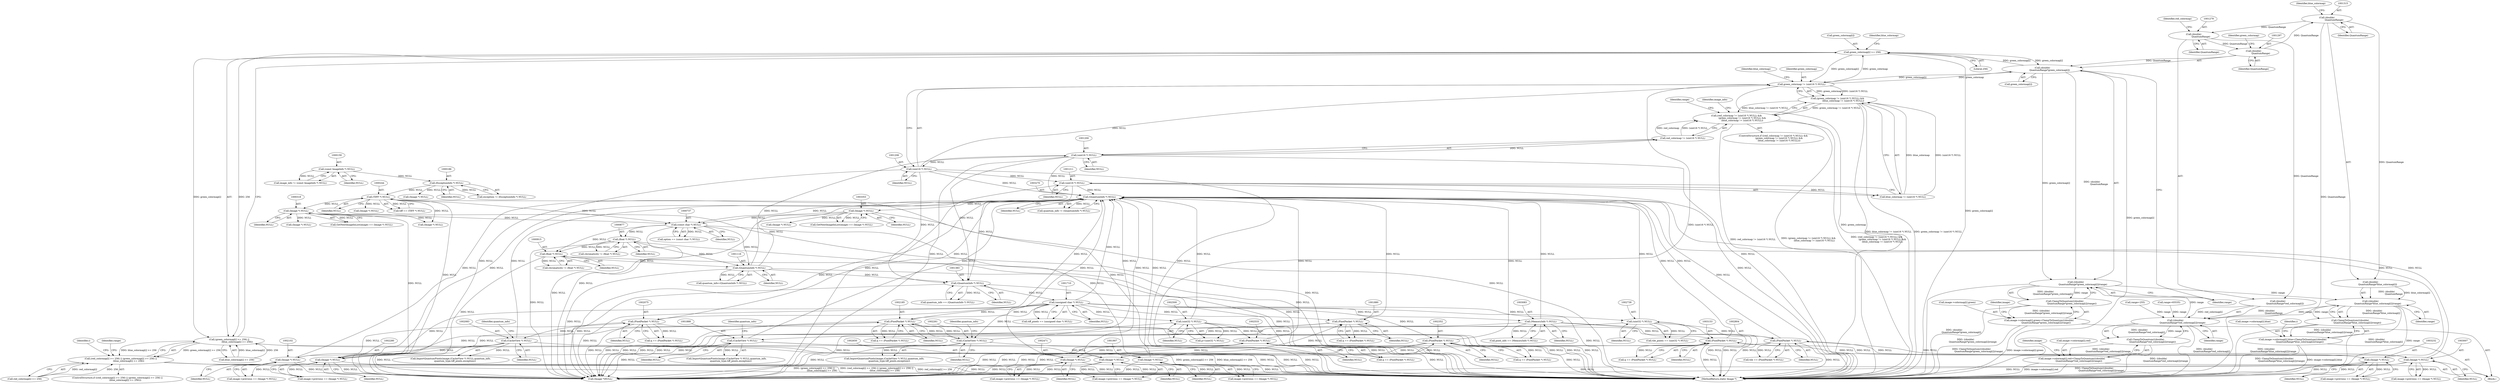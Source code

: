 digraph "0_ImageMagick_c073a7712d82476b5fbee74856c46b88af9c3175@array" {
"1001238" [label="(Call,green_colormap[i] >= 256)"];
"1001295" [label="(Call,(double)\n                    QuantumRange*green_colormap[i])"];
"1001296" [label="(Call,(double)\n                    QuantumRange)"];
"1001278" [label="(Call,(double)\n                    QuantumRange)"];
"1001314" [label="(Call,(double)\n                    QuantumRange)"];
"1001238" [label="(Call,green_colormap[i] >= 256)"];
"1001203" [label="(Call,green_colormap != (uint16 *) NULL)"];
"1001205" [label="(Call,(uint16 *) NULL)"];
"1001199" [label="(Call,(uint16 *) NULL)"];
"1001115" [label="(Call,(QuantumInfo *) NULL)"];
"1000876" [label="(Call,(float *) NULL)"];
"1000736" [label="(Call,(const char *) NULL)"];
"1003269" [label="(Call,(QuantumInfo *) NULL)"];
"1002101" [label="(Call,(Image *) NULL)"];
"1002082" [label="(Call,(CacheView *) NULL)"];
"1002074" [label="(Call,(PixelPacket *) NULL)"];
"1001709" [label="(Call,(unsigned char *) NULL)"];
"1001382" [label="(Call,(QuantumInfo *) NULL)"];
"1001210" [label="(Call,(uint16 *) NULL)"];
"1002532" [label="(Call,(PixelPacket *) NULL)"];
"1002649" [label="(Call,(Image *) NULL)"];
"1002499" [label="(Call,(uint32 *) NULL)"];
"1002184" [label="(Call,(PixelPacket *) NULL)"];
"1002279" [label="(Call,(Image *) NULL)"];
"1002260" [label="(Call,(CacheView *) NULL)"];
"1001887" [label="(Call,(CacheView *) NULL)"];
"1001879" [label="(Call,(PixelPacket *) NULL)"];
"1001906" [label="(Call,(Image *) NULL)"];
"1003231" [label="(Call,(Image *) NULL)"];
"1003152" [label="(Call,(PixelPacket *) NULL)"];
"1003082" [label="(Call,(MemoryInfo *) NULL)"];
"1002351" [label="(Call,(PixelPacket *) NULL)"];
"1002470" [label="(Call,(Image *) NULL)"];
"1002738" [label="(Call,(uint32 *) NULL)"];
"1002803" [label="(Call,(PixelPacket *) NULL)"];
"1003006" [label="(Call,(Image *) NULL)"];
"1000317" [label="(Call,(Image *) NULL)"];
"1000243" [label="(Call,(TIFF *) NULL)"];
"1000185" [label="(Call,(ExceptionInfo *) NULL)"];
"1000158" [label="(Call,(const ImageInfo *) NULL)"];
"1003352" [label="(Call,(Image *) NULL)"];
"1000914" [label="(Call,(float *) NULL)"];
"1001202" [label="(Call,(green_colormap != (uint16 *) NULL) &&\n                (blue_colormap != (uint16 *) NULL))"];
"1001196" [label="(Call,(red_colormap != (uint16 *) NULL) &&\n                (green_colormap != (uint16 *) NULL) &&\n                (blue_colormap != (uint16 *) NULL))"];
"1001237" [label="(Call,(green_colormap[i] >= 256) ||\n                      (blue_colormap[i] >= 256))"];
"1001231" [label="(Call,(red_colormap[i] >= 256) || (green_colormap[i] >= 256) ||\n                      (blue_colormap[i] >= 256))"];
"1001294" [label="(Call,((double)\n                    QuantumRange*green_colormap[i])/range)"];
"1001293" [label="(Call,ClampToQuantum(((double)\n                    QuantumRange*green_colormap[i])/range))"];
"1001285" [label="(Call,image->colormap[i].green=ClampToQuantum(((double)\n                    QuantumRange*green_colormap[i])/range))"];
"1001312" [label="(Call,((double)\n                    QuantumRange*blue_colormap[i])/range)"];
"1001276" [label="(Call,((double)\n                    QuantumRange*red_colormap[i])/range)"];
"1001275" [label="(Call,ClampToQuantum(((double)\n                    QuantumRange*red_colormap[i])/range))"];
"1001267" [label="(Call,image->colormap[i].red=ClampToQuantum(((double)\n                    QuantumRange*red_colormap[i])/range))"];
"1001311" [label="(Call,ClampToQuantum(((double)\n                    QuantumRange*blue_colormap[i])/range))"];
"1001303" [label="(Call,image->colormap[i].blue=ClampToQuantum(((double)\n                    QuantumRange*blue_colormap[i])/range))"];
"1001320" [label="(Identifier,range)"];
"1002097" [label="(Call,image->previous == (Image *) NULL)"];
"1001249" [label="(Call,range=65535)"];
"1001294" [label="(Call,((double)\n                    QuantumRange*green_colormap[i])/range)"];
"1002279" [label="(Call,(Image *) NULL)"];
"1002738" [label="(Call,(uint32 *) NULL)"];
"1001382" [label="(Call,(QuantumInfo *) NULL)"];
"1002186" [label="(Identifier,NULL)"];
"1002351" [label="(Call,(PixelPacket *) NULL)"];
"1003152" [label="(Call,(PixelPacket *) NULL)"];
"1001906" [label="(Call,(Image *) NULL)"];
"1001280" [label="(Identifier,QuantumRange)"];
"1001275" [label="(Call,ClampToQuantum(((double)\n                    QuantumRange*red_colormap[i])/range))"];
"1000252" [label="(Call,(Image *) NULL)"];
"1001199" [label="(Call,(uint16 *) NULL)"];
"1001115" [label="(Call,(QuantumInfo *) NULL)"];
"1002184" [label="(Call,(PixelPacket *) NULL)"];
"1003361" [label="(Call,(Image *) NULL)"];
"1001908" [label="(Identifier,NULL)"];
"1003082" [label="(Call,(MemoryInfo *) NULL)"];
"1001277" [label="(Call,(double)\n                    QuantumRange*red_colormap[i])"];
"1000912" [label="(Call,chromaticity != (float *) NULL)"];
"1001885" [label="(Call,ImportQuantumPixels(image,(CacheView *) NULL,quantum_info,\n            quantum_type,tiff_pixels,exception))"];
"1001285" [label="(Call,image->colormap[i].green=ClampToQuantum(((double)\n                    QuantumRange*green_colormap[i])/range))"];
"1001208" [label="(Call,blue_colormap != (uint16 *) NULL)"];
"1002534" [label="(Identifier,NULL)"];
"1000241" [label="(Call,tiff == (TIFF *) NULL)"];
"1000215" [label="(Call,(Image *) NULL)"];
"1001881" [label="(Identifier,NULL)"];
"1002501" [label="(Identifier,NULL)"];
"1001380" [label="(Call,quantum_info == (QuantumInfo *) NULL)"];
"1002349" [label="(Call,q == (PixelPacket *) NULL)"];
"1003002" [label="(Call,image->previous == (Image *) NULL)"];
"1001707" [label="(Call,tiff_pixels == (unsigned char *) NULL)"];
"1002182" [label="(Call,q == (PixelPacket *) NULL)"];
"1002082" [label="(Call,(CacheView *) NULL)"];
"1001117" [label="(Identifier,NULL)"];
"1003227" [label="(Call,image->previous == (Image *) NULL)"];
"1003231" [label="(Call,(Image *) NULL)"];
"1001245" [label="(Identifier,blue_colormap)"];
"1001239" [label="(Call,green_colormap[i])"];
"1002353" [label="(Identifier,NULL)"];
"1001299" [label="(Call,green_colormap[i])"];
"1001284" [label="(Identifier,range)"];
"1001303" [label="(Call,image->colormap[i].blue=ClampToQuantum(((double)\n                    QuantumRange*blue_colormap[i])/range))"];
"1002101" [label="(Call,(Image *) NULL)"];
"1002263" [label="(Identifier,quantum_info)"];
"1001201" [label="(Identifier,NULL)"];
"1002740" [label="(Identifier,NULL)"];
"1002262" [label="(Identifier,NULL)"];
"1001266" [label="(Block,)"];
"1001889" [label="(Identifier,NULL)"];
"1001202" [label="(Call,(green_colormap != (uint16 *) NULL) &&\n                (blue_colormap != (uint16 *) NULL))"];
"1001232" [label="(Call,red_colormap[i] >= 256)"];
"1001316" [label="(Identifier,QuantumRange)"];
"1001877" [label="(Call,q == (PixelPacket *) NULL)"];
"1000187" [label="(Identifier,NULL)"];
"1001229" [label="(Identifier,i)"];
"1002470" [label="(Call,(Image *) NULL)"];
"1001203" [label="(Call,green_colormap != (uint16 *) NULL)"];
"1001197" [label="(Call,red_colormap != (uint16 *) NULL)"];
"1002803" [label="(Call,(PixelPacket *) NULL)"];
"1001210" [label="(Call,(uint16 *) NULL)"];
"1001709" [label="(Call,(unsigned char *) NULL)"];
"1000876" [label="(Call,(float *) NULL)"];
"1001113" [label="(Call,quantum_info=(QuantumInfo *) NULL)"];
"1000738" [label="(Identifier,NULL)"];
"1003084" [label="(Identifier,NULL)"];
"1002472" [label="(Identifier,NULL)"];
"1000307" [label="(Call,(Image *) NULL)"];
"1003349" [label="(Call,GetNextImageInList(image) == (Image *) NULL)"];
"1001196" [label="(Call,(red_colormap != (uint16 *) NULL) &&\n                (green_colormap != (uint16 *) NULL) &&\n                (blue_colormap != (uint16 *) NULL))"];
"1003271" [label="(Identifier,NULL)"];
"1002801" [label="(Call,tile == (PixelPacket *) NULL)"];
"1002072" [label="(Call,q == (PixelPacket *) NULL)"];
"1001215" [label="(Identifier,range)"];
"1000878" [label="(Identifier,NULL)"];
"1001298" [label="(Identifier,QuantumRange)"];
"1001243" [label="(Call,blue_colormap[i] >= 256)"];
"1001313" [label="(Call,(double)\n                    QuantumRange*blue_colormap[i])"];
"1000734" [label="(Call,option == (const char *) NULL)"];
"1000160" [label="(Identifier,NULL)"];
"1001311" [label="(Call,ClampToQuantum(((double)\n                    QuantumRange*blue_colormap[i])/range))"];
"1000185" [label="(Call,(ExceptionInfo *) NULL)"];
"1001214" [label="(Call,range=255)"];
"1003352" [label="(Call,(Image *) NULL)"];
"1002076" [label="(Identifier,NULL)"];
"1001887" [label="(Call,(CacheView *) NULL)"];
"1001265" [label="(Identifier,i)"];
"1002074" [label="(Call,(PixelPacket *) NULL)"];
"1003150" [label="(Call,q == (PixelPacket *) NULL)"];
"1002466" [label="(Call,image->previous == (Image *) NULL)"];
"1003233" [label="(Identifier,NULL)"];
"1002651" [label="(Identifier,NULL)"];
"1002080" [label="(Call,ImportQuantumPixels(image,(CacheView *) NULL,quantum_info,\n            quantum_type,tiff_pixels,exception))"];
"1001209" [label="(Identifier,blue_colormap)"];
"1000183" [label="(Call,exception != (ExceptionInfo *) NULL)"];
"1000874" [label="(Call,chromaticity != (float *) NULL)"];
"1001314" [label="(Call,(double)\n                    QuantumRange)"];
"1001282" [label="(Identifier,red_colormap)"];
"1002497" [label="(Call,p=(uint32 *) NULL)"];
"1000319" [label="(Identifier,NULL)"];
"1001304" [label="(Call,image->colormap[i].blue)"];
"1003154" [label="(Identifier,NULL)"];
"1003080" [label="(Call,pixel_info == (MemoryInfo *) NULL)"];
"1003006" [label="(Call,(Image *) NULL)"];
"1000158" [label="(Call,(const ImageInfo *) NULL)"];
"1002260" [label="(Call,(CacheView *) NULL)"];
"1001890" [label="(Identifier,quantum_info)"];
"1000916" [label="(Identifier,NULL)"];
"1002085" [label="(Identifier,quantum_info)"];
"1003267" [label="(Call,quantum_info != (QuantumInfo *) NULL)"];
"1000245" [label="(Identifier,NULL)"];
"1001230" [label="(ControlStructure,if ((red_colormap[i] >= 256) || (green_colormap[i] >= 256) ||\n                      (blue_colormap[i] >= 256)))"];
"1001296" [label="(Call,(double)\n                    QuantumRange)"];
"1002532" [label="(Call,(PixelPacket *) NULL)"];
"1001286" [label="(Call,image->colormap[i].green)"];
"1001278" [label="(Call,(double)\n                    QuantumRange)"];
"1002736" [label="(Call,tile_pixels == (uint32 *) NULL)"];
"1001204" [label="(Identifier,green_colormap)"];
"1003415" [label="(Call,(Image *)NULL)"];
"1002649" [label="(Call,(Image *) NULL)"];
"1000914" [label="(Call,(float *) NULL)"];
"1001267" [label="(Call,image->colormap[i].red=ClampToQuantum(((double)\n                    QuantumRange*red_colormap[i])/range))"];
"1000328" [label="(Call,(Image *) NULL)"];
"1001307" [label="(Identifier,image)"];
"1001207" [label="(Identifier,NULL)"];
"1001242" [label="(Literal,256)"];
"1001384" [label="(Identifier,NULL)"];
"1002281" [label="(Identifier,NULL)"];
"1001289" [label="(Identifier,image)"];
"1001711" [label="(Identifier,NULL)"];
"1002258" [label="(Call,ImportQuantumPixels(image,(CacheView *) NULL,quantum_info,\n              quantum_type,tiff_pixels,exception))"];
"1003269" [label="(Call,(QuantumInfo *) NULL)"];
"1001879" [label="(Call,(PixelPacket *) NULL)"];
"1001293" [label="(Call,ClampToQuantum(((double)\n                    QuantumRange*green_colormap[i])/range))"];
"1001300" [label="(Identifier,green_colormap)"];
"1001205" [label="(Call,(uint16 *) NULL)"];
"1002103" [label="(Identifier,NULL)"];
"1001237" [label="(Call,(green_colormap[i] >= 256) ||\n                      (blue_colormap[i] >= 256))"];
"1001250" [label="(Identifier,range)"];
"1001276" [label="(Call,((double)\n                    QuantumRange*red_colormap[i])/range)"];
"1000317" [label="(Call,(Image *) NULL)"];
"1003008" [label="(Identifier,NULL)"];
"1001295" [label="(Call,(double)\n                    QuantumRange*green_colormap[i])"];
"1002084" [label="(Identifier,NULL)"];
"1000156" [label="(Call,image_info != (const ImageInfo *) NULL)"];
"1001324" [label="(Identifier,image_info)"];
"1001212" [label="(Identifier,NULL)"];
"1003421" [label="(MethodReturn,static Image *)"];
"1001312" [label="(Call,((double)\n                    QuantumRange*blue_colormap[i])/range)"];
"1000736" [label="(Call,(const char *) NULL)"];
"1000243" [label="(Call,(TIFF *) NULL)"];
"1001302" [label="(Identifier,range)"];
"1002645" [label="(Call,image->previous == (Image *) NULL)"];
"1001231" [label="(Call,(red_colormap[i] >= 256) || (green_colormap[i] >= 256) ||\n                      (blue_colormap[i] >= 256))"];
"1001902" [label="(Call,image->previous == (Image *) NULL)"];
"1001268" [label="(Call,image->colormap[i].red)"];
"1002275" [label="(Call,image->previous == (Image *) NULL)"];
"1000314" [label="(Call,GetNextImageInList(image) == (Image *) NULL)"];
"1001195" [label="(ControlStructure,if ((red_colormap != (uint16 *) NULL) &&\n                (green_colormap != (uint16 *) NULL) &&\n                (blue_colormap != (uint16 *) NULL)))"];
"1001238" [label="(Call,green_colormap[i] >= 256)"];
"1001318" [label="(Identifier,blue_colormap)"];
"1002530" [label="(Call,q == (PixelPacket *) NULL)"];
"1002499" [label="(Call,(uint32 *) NULL)"];
"1003354" [label="(Identifier,NULL)"];
"1002805" [label="(Identifier,NULL)"];
"1001238" -> "1001237"  [label="AST: "];
"1001238" -> "1001242"  [label="CFG: "];
"1001239" -> "1001238"  [label="AST: "];
"1001242" -> "1001238"  [label="AST: "];
"1001245" -> "1001238"  [label="CFG: "];
"1001237" -> "1001238"  [label="CFG: "];
"1001238" -> "1003421"  [label="DDG: green_colormap[i]"];
"1001238" -> "1001203"  [label="DDG: green_colormap[i]"];
"1001238" -> "1001237"  [label="DDG: green_colormap[i]"];
"1001238" -> "1001237"  [label="DDG: 256"];
"1001295" -> "1001238"  [label="DDG: green_colormap[i]"];
"1001203" -> "1001238"  [label="DDG: green_colormap"];
"1001238" -> "1001295"  [label="DDG: green_colormap[i]"];
"1001295" -> "1001294"  [label="AST: "];
"1001295" -> "1001299"  [label="CFG: "];
"1001296" -> "1001295"  [label="AST: "];
"1001299" -> "1001295"  [label="AST: "];
"1001302" -> "1001295"  [label="CFG: "];
"1001295" -> "1003421"  [label="DDG: green_colormap[i]"];
"1001295" -> "1001203"  [label="DDG: green_colormap[i]"];
"1001295" -> "1001294"  [label="DDG: (double)\n                    QuantumRange"];
"1001295" -> "1001294"  [label="DDG: green_colormap[i]"];
"1001296" -> "1001295"  [label="DDG: QuantumRange"];
"1001203" -> "1001295"  [label="DDG: green_colormap"];
"1001296" -> "1001298"  [label="CFG: "];
"1001297" -> "1001296"  [label="AST: "];
"1001298" -> "1001296"  [label="AST: "];
"1001300" -> "1001296"  [label="CFG: "];
"1001278" -> "1001296"  [label="DDG: QuantumRange"];
"1001296" -> "1001314"  [label="DDG: QuantumRange"];
"1001278" -> "1001277"  [label="AST: "];
"1001278" -> "1001280"  [label="CFG: "];
"1001279" -> "1001278"  [label="AST: "];
"1001280" -> "1001278"  [label="AST: "];
"1001282" -> "1001278"  [label="CFG: "];
"1001278" -> "1001277"  [label="DDG: QuantumRange"];
"1001314" -> "1001278"  [label="DDG: QuantumRange"];
"1001314" -> "1001313"  [label="AST: "];
"1001314" -> "1001316"  [label="CFG: "];
"1001315" -> "1001314"  [label="AST: "];
"1001316" -> "1001314"  [label="AST: "];
"1001318" -> "1001314"  [label="CFG: "];
"1001314" -> "1003421"  [label="DDG: QuantumRange"];
"1001314" -> "1001313"  [label="DDG: QuantumRange"];
"1001203" -> "1001202"  [label="AST: "];
"1001203" -> "1001205"  [label="CFG: "];
"1001204" -> "1001203"  [label="AST: "];
"1001205" -> "1001203"  [label="AST: "];
"1001209" -> "1001203"  [label="CFG: "];
"1001202" -> "1001203"  [label="CFG: "];
"1001203" -> "1003421"  [label="DDG: (uint16 *) NULL"];
"1001203" -> "1003421"  [label="DDG: green_colormap"];
"1001203" -> "1001202"  [label="DDG: green_colormap"];
"1001203" -> "1001202"  [label="DDG: (uint16 *) NULL"];
"1001205" -> "1001203"  [label="DDG: NULL"];
"1001205" -> "1001207"  [label="CFG: "];
"1001206" -> "1001205"  [label="AST: "];
"1001207" -> "1001205"  [label="AST: "];
"1001205" -> "1003421"  [label="DDG: NULL"];
"1001199" -> "1001205"  [label="DDG: NULL"];
"1001205" -> "1001210"  [label="DDG: NULL"];
"1001205" -> "1001382"  [label="DDG: NULL"];
"1001205" -> "1003269"  [label="DDG: NULL"];
"1001205" -> "1003415"  [label="DDG: NULL"];
"1001199" -> "1001197"  [label="AST: "];
"1001199" -> "1001201"  [label="CFG: "];
"1001200" -> "1001199"  [label="AST: "];
"1001201" -> "1001199"  [label="AST: "];
"1001197" -> "1001199"  [label="CFG: "];
"1001199" -> "1003421"  [label="DDG: NULL"];
"1001199" -> "1001197"  [label="DDG: NULL"];
"1001115" -> "1001199"  [label="DDG: NULL"];
"1001199" -> "1001382"  [label="DDG: NULL"];
"1001199" -> "1003269"  [label="DDG: NULL"];
"1001199" -> "1003415"  [label="DDG: NULL"];
"1001115" -> "1001113"  [label="AST: "];
"1001115" -> "1001117"  [label="CFG: "];
"1001116" -> "1001115"  [label="AST: "];
"1001117" -> "1001115"  [label="AST: "];
"1001113" -> "1001115"  [label="CFG: "];
"1001115" -> "1003421"  [label="DDG: NULL"];
"1001115" -> "1001113"  [label="DDG: NULL"];
"1000876" -> "1001115"  [label="DDG: NULL"];
"1000914" -> "1001115"  [label="DDG: NULL"];
"1000736" -> "1001115"  [label="DDG: NULL"];
"1001115" -> "1001382"  [label="DDG: NULL"];
"1001115" -> "1003269"  [label="DDG: NULL"];
"1001115" -> "1003415"  [label="DDG: NULL"];
"1000876" -> "1000874"  [label="AST: "];
"1000876" -> "1000878"  [label="CFG: "];
"1000877" -> "1000876"  [label="AST: "];
"1000878" -> "1000876"  [label="AST: "];
"1000874" -> "1000876"  [label="CFG: "];
"1000876" -> "1003421"  [label="DDG: NULL"];
"1000876" -> "1000874"  [label="DDG: NULL"];
"1000736" -> "1000876"  [label="DDG: NULL"];
"1000876" -> "1000914"  [label="DDG: NULL"];
"1000876" -> "1003415"  [label="DDG: NULL"];
"1000736" -> "1000734"  [label="AST: "];
"1000736" -> "1000738"  [label="CFG: "];
"1000737" -> "1000736"  [label="AST: "];
"1000738" -> "1000736"  [label="AST: "];
"1000734" -> "1000736"  [label="CFG: "];
"1000736" -> "1003421"  [label="DDG: NULL"];
"1000736" -> "1000734"  [label="DDG: NULL"];
"1003269" -> "1000736"  [label="DDG: NULL"];
"1000317" -> "1000736"  [label="DDG: NULL"];
"1003352" -> "1000736"  [label="DDG: NULL"];
"1000243" -> "1000736"  [label="DDG: NULL"];
"1000736" -> "1000914"  [label="DDG: NULL"];
"1000736" -> "1003415"  [label="DDG: NULL"];
"1003269" -> "1003267"  [label="AST: "];
"1003269" -> "1003271"  [label="CFG: "];
"1003270" -> "1003269"  [label="AST: "];
"1003271" -> "1003269"  [label="AST: "];
"1003267" -> "1003269"  [label="CFG: "];
"1003269" -> "1003421"  [label="DDG: NULL"];
"1003269" -> "1003267"  [label="DDG: NULL"];
"1002101" -> "1003269"  [label="DDG: NULL"];
"1002532" -> "1003269"  [label="DDG: NULL"];
"1002184" -> "1003269"  [label="DDG: NULL"];
"1002649" -> "1003269"  [label="DDG: NULL"];
"1001887" -> "1003269"  [label="DDG: NULL"];
"1003231" -> "1003269"  [label="DDG: NULL"];
"1002351" -> "1003269"  [label="DDG: NULL"];
"1001709" -> "1003269"  [label="DDG: NULL"];
"1001879" -> "1003269"  [label="DDG: NULL"];
"1001210" -> "1003269"  [label="DDG: NULL"];
"1002260" -> "1003269"  [label="DDG: NULL"];
"1002738" -> "1003269"  [label="DDG: NULL"];
"1002074" -> "1003269"  [label="DDG: NULL"];
"1002082" -> "1003269"  [label="DDG: NULL"];
"1002803" -> "1003269"  [label="DDG: NULL"];
"1002279" -> "1003269"  [label="DDG: NULL"];
"1003152" -> "1003269"  [label="DDG: NULL"];
"1003082" -> "1003269"  [label="DDG: NULL"];
"1003006" -> "1003269"  [label="DDG: NULL"];
"1001906" -> "1003269"  [label="DDG: NULL"];
"1002470" -> "1003269"  [label="DDG: NULL"];
"1002499" -> "1003269"  [label="DDG: NULL"];
"1003269" -> "1003352"  [label="DDG: NULL"];
"1003269" -> "1003415"  [label="DDG: NULL"];
"1002101" -> "1002097"  [label="AST: "];
"1002101" -> "1002103"  [label="CFG: "];
"1002102" -> "1002101"  [label="AST: "];
"1002103" -> "1002101"  [label="AST: "];
"1002097" -> "1002101"  [label="CFG: "];
"1002101" -> "1003421"  [label="DDG: NULL"];
"1002101" -> "1002074"  [label="DDG: NULL"];
"1002101" -> "1002097"  [label="DDG: NULL"];
"1002082" -> "1002101"  [label="DDG: NULL"];
"1002101" -> "1003415"  [label="DDG: NULL"];
"1002082" -> "1002080"  [label="AST: "];
"1002082" -> "1002084"  [label="CFG: "];
"1002083" -> "1002082"  [label="AST: "];
"1002084" -> "1002082"  [label="AST: "];
"1002085" -> "1002082"  [label="CFG: "];
"1002082" -> "1003421"  [label="DDG: NULL"];
"1002082" -> "1002080"  [label="DDG: NULL"];
"1002074" -> "1002082"  [label="DDG: NULL"];
"1002082" -> "1003415"  [label="DDG: NULL"];
"1002074" -> "1002072"  [label="AST: "];
"1002074" -> "1002076"  [label="CFG: "];
"1002075" -> "1002074"  [label="AST: "];
"1002076" -> "1002074"  [label="AST: "];
"1002072" -> "1002074"  [label="CFG: "];
"1002074" -> "1003421"  [label="DDG: NULL"];
"1002074" -> "1002072"  [label="DDG: NULL"];
"1001709" -> "1002074"  [label="DDG: NULL"];
"1002074" -> "1003415"  [label="DDG: NULL"];
"1001709" -> "1001707"  [label="AST: "];
"1001709" -> "1001711"  [label="CFG: "];
"1001710" -> "1001709"  [label="AST: "];
"1001711" -> "1001709"  [label="AST: "];
"1001707" -> "1001709"  [label="CFG: "];
"1001709" -> "1003421"  [label="DDG: NULL"];
"1001709" -> "1001707"  [label="DDG: NULL"];
"1001382" -> "1001709"  [label="DDG: NULL"];
"1001709" -> "1001879"  [label="DDG: NULL"];
"1001709" -> "1002184"  [label="DDG: NULL"];
"1001709" -> "1002260"  [label="DDG: NULL"];
"1001709" -> "1002279"  [label="DDG: NULL"];
"1001709" -> "1002351"  [label="DDG: NULL"];
"1001709" -> "1002499"  [label="DDG: NULL"];
"1001709" -> "1002738"  [label="DDG: NULL"];
"1001709" -> "1003082"  [label="DDG: NULL"];
"1001709" -> "1003415"  [label="DDG: NULL"];
"1001382" -> "1001380"  [label="AST: "];
"1001382" -> "1001384"  [label="CFG: "];
"1001383" -> "1001382"  [label="AST: "];
"1001384" -> "1001382"  [label="AST: "];
"1001380" -> "1001382"  [label="CFG: "];
"1001382" -> "1003421"  [label="DDG: NULL"];
"1001382" -> "1001380"  [label="DDG: NULL"];
"1001210" -> "1001382"  [label="DDG: NULL"];
"1001382" -> "1003415"  [label="DDG: NULL"];
"1001210" -> "1001208"  [label="AST: "];
"1001210" -> "1001212"  [label="CFG: "];
"1001211" -> "1001210"  [label="AST: "];
"1001212" -> "1001210"  [label="AST: "];
"1001208" -> "1001210"  [label="CFG: "];
"1001210" -> "1003421"  [label="DDG: NULL"];
"1001210" -> "1001208"  [label="DDG: NULL"];
"1001210" -> "1003415"  [label="DDG: NULL"];
"1002532" -> "1002530"  [label="AST: "];
"1002532" -> "1002534"  [label="CFG: "];
"1002533" -> "1002532"  [label="AST: "];
"1002534" -> "1002532"  [label="AST: "];
"1002530" -> "1002532"  [label="CFG: "];
"1002532" -> "1003421"  [label="DDG: NULL"];
"1002532" -> "1002530"  [label="DDG: NULL"];
"1002649" -> "1002532"  [label="DDG: NULL"];
"1002499" -> "1002532"  [label="DDG: NULL"];
"1002532" -> "1002649"  [label="DDG: NULL"];
"1002532" -> "1003415"  [label="DDG: NULL"];
"1002649" -> "1002645"  [label="AST: "];
"1002649" -> "1002651"  [label="CFG: "];
"1002650" -> "1002649"  [label="AST: "];
"1002651" -> "1002649"  [label="AST: "];
"1002645" -> "1002649"  [label="CFG: "];
"1002649" -> "1003421"  [label="DDG: NULL"];
"1002649" -> "1002645"  [label="DDG: NULL"];
"1002649" -> "1003415"  [label="DDG: NULL"];
"1002499" -> "1002497"  [label="AST: "];
"1002499" -> "1002501"  [label="CFG: "];
"1002500" -> "1002499"  [label="AST: "];
"1002501" -> "1002499"  [label="AST: "];
"1002497" -> "1002499"  [label="CFG: "];
"1002499" -> "1003421"  [label="DDG: NULL"];
"1002499" -> "1002497"  [label="DDG: NULL"];
"1002499" -> "1003415"  [label="DDG: NULL"];
"1002184" -> "1002182"  [label="AST: "];
"1002184" -> "1002186"  [label="CFG: "];
"1002185" -> "1002184"  [label="AST: "];
"1002186" -> "1002184"  [label="AST: "];
"1002182" -> "1002184"  [label="CFG: "];
"1002184" -> "1003421"  [label="DDG: NULL"];
"1002184" -> "1002182"  [label="DDG: NULL"];
"1002279" -> "1002184"  [label="DDG: NULL"];
"1002260" -> "1002184"  [label="DDG: NULL"];
"1002184" -> "1002260"  [label="DDG: NULL"];
"1002184" -> "1002279"  [label="DDG: NULL"];
"1002184" -> "1003415"  [label="DDG: NULL"];
"1002279" -> "1002275"  [label="AST: "];
"1002279" -> "1002281"  [label="CFG: "];
"1002280" -> "1002279"  [label="AST: "];
"1002281" -> "1002279"  [label="AST: "];
"1002275" -> "1002279"  [label="CFG: "];
"1002279" -> "1003421"  [label="DDG: NULL"];
"1002279" -> "1002275"  [label="DDG: NULL"];
"1002260" -> "1002279"  [label="DDG: NULL"];
"1002279" -> "1003415"  [label="DDG: NULL"];
"1002260" -> "1002258"  [label="AST: "];
"1002260" -> "1002262"  [label="CFG: "];
"1002261" -> "1002260"  [label="AST: "];
"1002262" -> "1002260"  [label="AST: "];
"1002263" -> "1002260"  [label="CFG: "];
"1002260" -> "1003421"  [label="DDG: NULL"];
"1002260" -> "1002258"  [label="DDG: NULL"];
"1002260" -> "1003415"  [label="DDG: NULL"];
"1001887" -> "1001885"  [label="AST: "];
"1001887" -> "1001889"  [label="CFG: "];
"1001888" -> "1001887"  [label="AST: "];
"1001889" -> "1001887"  [label="AST: "];
"1001890" -> "1001887"  [label="CFG: "];
"1001887" -> "1003421"  [label="DDG: NULL"];
"1001887" -> "1001885"  [label="DDG: NULL"];
"1001879" -> "1001887"  [label="DDG: NULL"];
"1001887" -> "1001906"  [label="DDG: NULL"];
"1001887" -> "1003415"  [label="DDG: NULL"];
"1001879" -> "1001877"  [label="AST: "];
"1001879" -> "1001881"  [label="CFG: "];
"1001880" -> "1001879"  [label="AST: "];
"1001881" -> "1001879"  [label="AST: "];
"1001877" -> "1001879"  [label="CFG: "];
"1001879" -> "1003421"  [label="DDG: NULL"];
"1001879" -> "1001877"  [label="DDG: NULL"];
"1001906" -> "1001879"  [label="DDG: NULL"];
"1001879" -> "1003415"  [label="DDG: NULL"];
"1001906" -> "1001902"  [label="AST: "];
"1001906" -> "1001908"  [label="CFG: "];
"1001907" -> "1001906"  [label="AST: "];
"1001908" -> "1001906"  [label="AST: "];
"1001902" -> "1001906"  [label="CFG: "];
"1001906" -> "1003421"  [label="DDG: NULL"];
"1001906" -> "1001902"  [label="DDG: NULL"];
"1001906" -> "1003415"  [label="DDG: NULL"];
"1003231" -> "1003227"  [label="AST: "];
"1003231" -> "1003233"  [label="CFG: "];
"1003232" -> "1003231"  [label="AST: "];
"1003233" -> "1003231"  [label="AST: "];
"1003227" -> "1003231"  [label="CFG: "];
"1003231" -> "1003421"  [label="DDG: NULL"];
"1003231" -> "1003152"  [label="DDG: NULL"];
"1003231" -> "1003227"  [label="DDG: NULL"];
"1003152" -> "1003231"  [label="DDG: NULL"];
"1003231" -> "1003415"  [label="DDG: NULL"];
"1003152" -> "1003150"  [label="AST: "];
"1003152" -> "1003154"  [label="CFG: "];
"1003153" -> "1003152"  [label="AST: "];
"1003154" -> "1003152"  [label="AST: "];
"1003150" -> "1003152"  [label="CFG: "];
"1003152" -> "1003421"  [label="DDG: NULL"];
"1003152" -> "1003150"  [label="DDG: NULL"];
"1003082" -> "1003152"  [label="DDG: NULL"];
"1003152" -> "1003415"  [label="DDG: NULL"];
"1003082" -> "1003080"  [label="AST: "];
"1003082" -> "1003084"  [label="CFG: "];
"1003083" -> "1003082"  [label="AST: "];
"1003084" -> "1003082"  [label="AST: "];
"1003080" -> "1003082"  [label="CFG: "];
"1003082" -> "1003421"  [label="DDG: NULL"];
"1003082" -> "1003080"  [label="DDG: NULL"];
"1003082" -> "1003415"  [label="DDG: NULL"];
"1002351" -> "1002349"  [label="AST: "];
"1002351" -> "1002353"  [label="CFG: "];
"1002352" -> "1002351"  [label="AST: "];
"1002353" -> "1002351"  [label="AST: "];
"1002349" -> "1002351"  [label="CFG: "];
"1002351" -> "1003421"  [label="DDG: NULL"];
"1002351" -> "1002349"  [label="DDG: NULL"];
"1002470" -> "1002351"  [label="DDG: NULL"];
"1002351" -> "1002470"  [label="DDG: NULL"];
"1002351" -> "1003415"  [label="DDG: NULL"];
"1002470" -> "1002466"  [label="AST: "];
"1002470" -> "1002472"  [label="CFG: "];
"1002471" -> "1002470"  [label="AST: "];
"1002472" -> "1002470"  [label="AST: "];
"1002466" -> "1002470"  [label="CFG: "];
"1002470" -> "1003421"  [label="DDG: NULL"];
"1002470" -> "1002466"  [label="DDG: NULL"];
"1002470" -> "1003415"  [label="DDG: NULL"];
"1002738" -> "1002736"  [label="AST: "];
"1002738" -> "1002740"  [label="CFG: "];
"1002739" -> "1002738"  [label="AST: "];
"1002740" -> "1002738"  [label="AST: "];
"1002736" -> "1002738"  [label="CFG: "];
"1002738" -> "1003421"  [label="DDG: NULL"];
"1002738" -> "1002736"  [label="DDG: NULL"];
"1002738" -> "1002803"  [label="DDG: NULL"];
"1002738" -> "1003415"  [label="DDG: NULL"];
"1002803" -> "1002801"  [label="AST: "];
"1002803" -> "1002805"  [label="CFG: "];
"1002804" -> "1002803"  [label="AST: "];
"1002805" -> "1002803"  [label="AST: "];
"1002801" -> "1002803"  [label="CFG: "];
"1002803" -> "1003421"  [label="DDG: NULL"];
"1002803" -> "1002801"  [label="DDG: NULL"];
"1003006" -> "1002803"  [label="DDG: NULL"];
"1002803" -> "1003006"  [label="DDG: NULL"];
"1002803" -> "1003415"  [label="DDG: NULL"];
"1003006" -> "1003002"  [label="AST: "];
"1003006" -> "1003008"  [label="CFG: "];
"1003007" -> "1003006"  [label="AST: "];
"1003008" -> "1003006"  [label="AST: "];
"1003002" -> "1003006"  [label="CFG: "];
"1003006" -> "1003421"  [label="DDG: NULL"];
"1003006" -> "1003002"  [label="DDG: NULL"];
"1003006" -> "1003415"  [label="DDG: NULL"];
"1000317" -> "1000314"  [label="AST: "];
"1000317" -> "1000319"  [label="CFG: "];
"1000318" -> "1000317"  [label="AST: "];
"1000319" -> "1000317"  [label="AST: "];
"1000314" -> "1000317"  [label="CFG: "];
"1000317" -> "1003421"  [label="DDG: NULL"];
"1000317" -> "1000307"  [label="DDG: NULL"];
"1000317" -> "1000314"  [label="DDG: NULL"];
"1000243" -> "1000317"  [label="DDG: NULL"];
"1000317" -> "1000328"  [label="DDG: NULL"];
"1000317" -> "1003415"  [label="DDG: NULL"];
"1000243" -> "1000241"  [label="AST: "];
"1000243" -> "1000245"  [label="CFG: "];
"1000244" -> "1000243"  [label="AST: "];
"1000245" -> "1000243"  [label="AST: "];
"1000241" -> "1000243"  [label="CFG: "];
"1000243" -> "1003421"  [label="DDG: NULL"];
"1000243" -> "1000241"  [label="DDG: NULL"];
"1000185" -> "1000243"  [label="DDG: NULL"];
"1000243" -> "1000252"  [label="DDG: NULL"];
"1000243" -> "1000307"  [label="DDG: NULL"];
"1000243" -> "1003415"  [label="DDG: NULL"];
"1000185" -> "1000183"  [label="AST: "];
"1000185" -> "1000187"  [label="CFG: "];
"1000186" -> "1000185"  [label="AST: "];
"1000187" -> "1000185"  [label="AST: "];
"1000183" -> "1000185"  [label="CFG: "];
"1000185" -> "1000183"  [label="DDG: NULL"];
"1000158" -> "1000185"  [label="DDG: NULL"];
"1000185" -> "1000215"  [label="DDG: NULL"];
"1000158" -> "1000156"  [label="AST: "];
"1000158" -> "1000160"  [label="CFG: "];
"1000159" -> "1000158"  [label="AST: "];
"1000160" -> "1000158"  [label="AST: "];
"1000156" -> "1000158"  [label="CFG: "];
"1000158" -> "1000156"  [label="DDG: NULL"];
"1003352" -> "1003349"  [label="AST: "];
"1003352" -> "1003354"  [label="CFG: "];
"1003353" -> "1003352"  [label="AST: "];
"1003354" -> "1003352"  [label="AST: "];
"1003349" -> "1003352"  [label="CFG: "];
"1003352" -> "1003421"  [label="DDG: NULL"];
"1003352" -> "1003349"  [label="DDG: NULL"];
"1003352" -> "1003361"  [label="DDG: NULL"];
"1003352" -> "1003415"  [label="DDG: NULL"];
"1000914" -> "1000912"  [label="AST: "];
"1000914" -> "1000916"  [label="CFG: "];
"1000915" -> "1000914"  [label="AST: "];
"1000916" -> "1000914"  [label="AST: "];
"1000912" -> "1000914"  [label="CFG: "];
"1000914" -> "1003421"  [label="DDG: NULL"];
"1000914" -> "1000912"  [label="DDG: NULL"];
"1000914" -> "1003415"  [label="DDG: NULL"];
"1001202" -> "1001196"  [label="AST: "];
"1001202" -> "1001208"  [label="CFG: "];
"1001208" -> "1001202"  [label="AST: "];
"1001196" -> "1001202"  [label="CFG: "];
"1001202" -> "1003421"  [label="DDG: blue_colormap != (uint16 *) NULL"];
"1001202" -> "1003421"  [label="DDG: green_colormap != (uint16 *) NULL"];
"1001202" -> "1001196"  [label="DDG: green_colormap != (uint16 *) NULL"];
"1001202" -> "1001196"  [label="DDG: blue_colormap != (uint16 *) NULL"];
"1001208" -> "1001202"  [label="DDG: blue_colormap"];
"1001208" -> "1001202"  [label="DDG: (uint16 *) NULL"];
"1001196" -> "1001195"  [label="AST: "];
"1001196" -> "1001197"  [label="CFG: "];
"1001197" -> "1001196"  [label="AST: "];
"1001215" -> "1001196"  [label="CFG: "];
"1001324" -> "1001196"  [label="CFG: "];
"1001196" -> "1003421"  [label="DDG: red_colormap != (uint16 *) NULL"];
"1001196" -> "1003421"  [label="DDG: (green_colormap != (uint16 *) NULL) &&\n                (blue_colormap != (uint16 *) NULL)"];
"1001196" -> "1003421"  [label="DDG: (red_colormap != (uint16 *) NULL) &&\n                (green_colormap != (uint16 *) NULL) &&\n                (blue_colormap != (uint16 *) NULL)"];
"1001197" -> "1001196"  [label="DDG: red_colormap"];
"1001197" -> "1001196"  [label="DDG: (uint16 *) NULL"];
"1001237" -> "1001231"  [label="AST: "];
"1001237" -> "1001243"  [label="CFG: "];
"1001243" -> "1001237"  [label="AST: "];
"1001231" -> "1001237"  [label="CFG: "];
"1001237" -> "1003421"  [label="DDG: green_colormap[i] >= 256"];
"1001237" -> "1003421"  [label="DDG: blue_colormap[i] >= 256"];
"1001237" -> "1001231"  [label="DDG: green_colormap[i] >= 256"];
"1001237" -> "1001231"  [label="DDG: blue_colormap[i] >= 256"];
"1001243" -> "1001237"  [label="DDG: blue_colormap[i]"];
"1001243" -> "1001237"  [label="DDG: 256"];
"1001231" -> "1001230"  [label="AST: "];
"1001231" -> "1001232"  [label="CFG: "];
"1001232" -> "1001231"  [label="AST: "];
"1001250" -> "1001231"  [label="CFG: "];
"1001229" -> "1001231"  [label="CFG: "];
"1001231" -> "1003421"  [label="DDG: red_colormap[i] >= 256"];
"1001231" -> "1003421"  [label="DDG: (green_colormap[i] >= 256) ||\n                      (blue_colormap[i] >= 256)"];
"1001231" -> "1003421"  [label="DDG: (red_colormap[i] >= 256) || (green_colormap[i] >= 256) ||\n                      (blue_colormap[i] >= 256)"];
"1001232" -> "1001231"  [label="DDG: red_colormap[i]"];
"1001232" -> "1001231"  [label="DDG: 256"];
"1001294" -> "1001293"  [label="AST: "];
"1001294" -> "1001302"  [label="CFG: "];
"1001302" -> "1001294"  [label="AST: "];
"1001293" -> "1001294"  [label="CFG: "];
"1001294" -> "1003421"  [label="DDG: (double)\n                    QuantumRange*green_colormap[i]"];
"1001294" -> "1001293"  [label="DDG: (double)\n                    QuantumRange*green_colormap[i]"];
"1001294" -> "1001293"  [label="DDG: range"];
"1001276" -> "1001294"  [label="DDG: range"];
"1001294" -> "1001312"  [label="DDG: range"];
"1001293" -> "1001285"  [label="AST: "];
"1001285" -> "1001293"  [label="CFG: "];
"1001293" -> "1003421"  [label="DDG: ((double)\n                    QuantumRange*green_colormap[i])/range"];
"1001293" -> "1001285"  [label="DDG: ((double)\n                    QuantumRange*green_colormap[i])/range"];
"1001285" -> "1001266"  [label="AST: "];
"1001286" -> "1001285"  [label="AST: "];
"1001307" -> "1001285"  [label="CFG: "];
"1001285" -> "1003421"  [label="DDG: image->colormap[i].green"];
"1001285" -> "1003421"  [label="DDG: ClampToQuantum(((double)\n                    QuantumRange*green_colormap[i])/range)"];
"1001312" -> "1001311"  [label="AST: "];
"1001312" -> "1001320"  [label="CFG: "];
"1001313" -> "1001312"  [label="AST: "];
"1001320" -> "1001312"  [label="AST: "];
"1001311" -> "1001312"  [label="CFG: "];
"1001312" -> "1003421"  [label="DDG: (double)\n                    QuantumRange*blue_colormap[i]"];
"1001312" -> "1003421"  [label="DDG: range"];
"1001312" -> "1001276"  [label="DDG: range"];
"1001312" -> "1001311"  [label="DDG: (double)\n                    QuantumRange*blue_colormap[i]"];
"1001312" -> "1001311"  [label="DDG: range"];
"1001313" -> "1001312"  [label="DDG: (double)\n                    QuantumRange"];
"1001313" -> "1001312"  [label="DDG: blue_colormap[i]"];
"1001276" -> "1001275"  [label="AST: "];
"1001276" -> "1001284"  [label="CFG: "];
"1001277" -> "1001276"  [label="AST: "];
"1001284" -> "1001276"  [label="AST: "];
"1001275" -> "1001276"  [label="CFG: "];
"1001276" -> "1003421"  [label="DDG: (double)\n                    QuantumRange*red_colormap[i]"];
"1001276" -> "1001275"  [label="DDG: (double)\n                    QuantumRange*red_colormap[i]"];
"1001276" -> "1001275"  [label="DDG: range"];
"1001277" -> "1001276"  [label="DDG: (double)\n                    QuantumRange"];
"1001277" -> "1001276"  [label="DDG: red_colormap[i]"];
"1001214" -> "1001276"  [label="DDG: range"];
"1001249" -> "1001276"  [label="DDG: range"];
"1001275" -> "1001267"  [label="AST: "];
"1001267" -> "1001275"  [label="CFG: "];
"1001275" -> "1003421"  [label="DDG: ((double)\n                    QuantumRange*red_colormap[i])/range"];
"1001275" -> "1001267"  [label="DDG: ((double)\n                    QuantumRange*red_colormap[i])/range"];
"1001267" -> "1001266"  [label="AST: "];
"1001268" -> "1001267"  [label="AST: "];
"1001289" -> "1001267"  [label="CFG: "];
"1001267" -> "1003421"  [label="DDG: ClampToQuantum(((double)\n                    QuantumRange*red_colormap[i])/range)"];
"1001267" -> "1003421"  [label="DDG: image->colormap[i].red"];
"1001311" -> "1001303"  [label="AST: "];
"1001303" -> "1001311"  [label="CFG: "];
"1001311" -> "1003421"  [label="DDG: ((double)\n                    QuantumRange*blue_colormap[i])/range"];
"1001311" -> "1001303"  [label="DDG: ((double)\n                    QuantumRange*blue_colormap[i])/range"];
"1001303" -> "1001266"  [label="AST: "];
"1001304" -> "1001303"  [label="AST: "];
"1001265" -> "1001303"  [label="CFG: "];
"1001303" -> "1003421"  [label="DDG: ClampToQuantum(((double)\n                    QuantumRange*blue_colormap[i])/range)"];
"1001303" -> "1003421"  [label="DDG: image->colormap[i].blue"];
}
